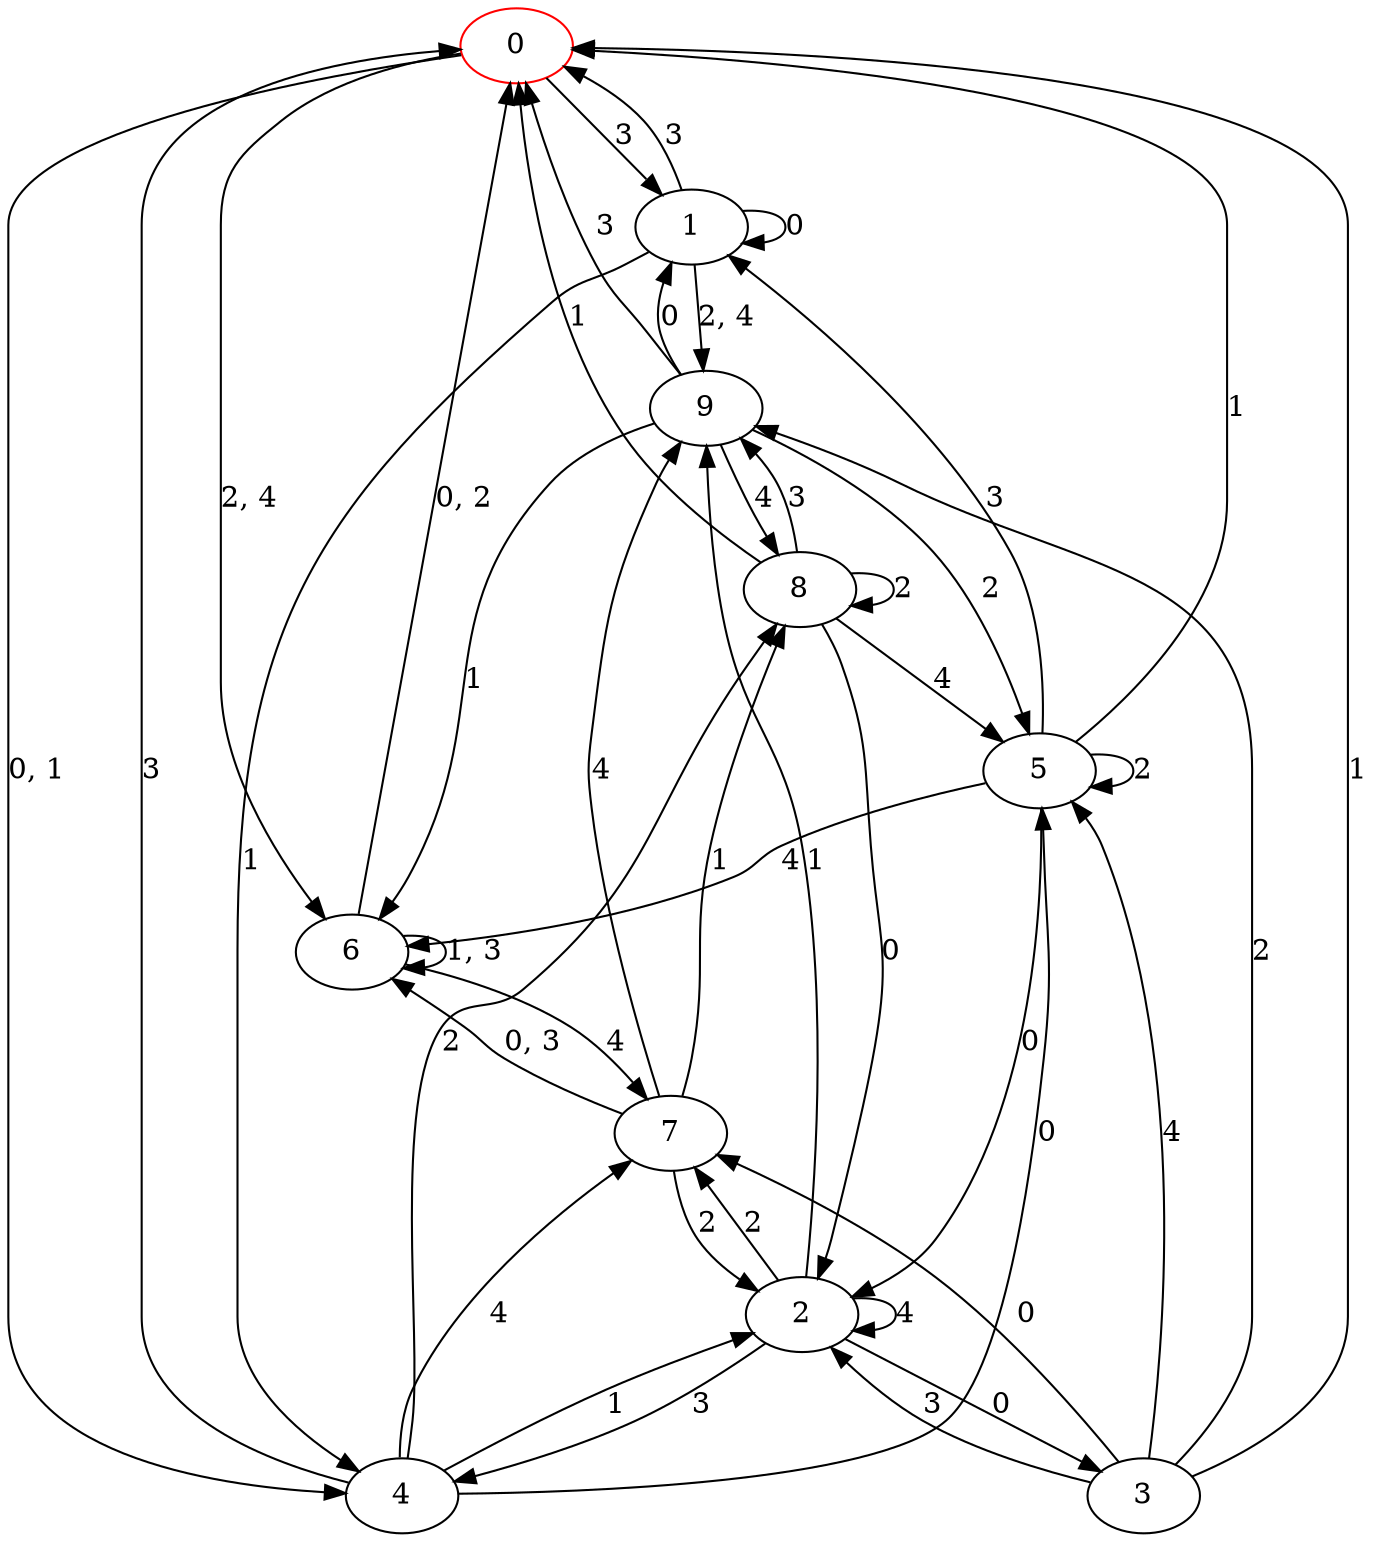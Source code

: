 digraph g {
0 [label= "0"] [color="red"];
1 [label= "1"];
2 [label= "2"];
3 [label= "3"];
4 [label= "4"];
5 [label= "5"];
6 [label= "6"];
7 [label= "7"];
8 [label= "8"];
9 [label= "9"];
0 -> 1[label= "3"];
1 -> 1[label= "0"];
1 -> 4[label= "1"];
1 -> 0[label= "3"];
2 -> 3[label= "0"];
2 -> 9[label= "1"];
2 -> 7[label= "2"];
2 -> 4[label= "3"];
2 -> 2[label= "4"];
3 -> 7[label= "0"];
3 -> 0[label= "1"];
3 -> 9[label= "2"];
3 -> 2[label= "3"];
3 -> 5[label= "4"];
4 -> 5[label= "0"];
4 -> 2[label= "1"];
4 -> 8[label= "2"];
4 -> 0[label= "3"];
4 -> 7[label= "4"];
5 -> 2[label= "0"];
5 -> 0[label= "1"];
5 -> 5[label= "2"];
5 -> 1[label= "3"];
5 -> 6[label= "4"];
6 -> 7[label= "4"];
7 -> 8[label= "1"];
7 -> 2[label= "2"];
7 -> 9[label= "4"];
8 -> 2[label= "0"];
8 -> 0[label= "1"];
8 -> 8[label= "2"];
8 -> 9[label= "3"];
8 -> 5[label= "4"];
9 -> 1[label= "0"];
9 -> 6[label= "1"];
9 -> 5[label= "2"];
9 -> 0[label= "3"];
9 -> 8[label= "4"];
0 -> 4[label= "0, 1"];
0 -> 6[label= "2, 4"];
1 -> 9[label= "2, 4"];
6 -> 0[label= "0, 2"];
6 -> 6[label= "1, 3"];
7 -> 6[label= "0, 3"];
}
